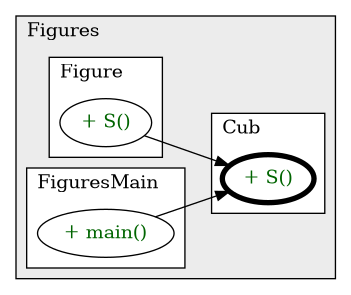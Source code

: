 @startuml

/' diagram meta data start
config=CallConfiguration;
{
  "rootMethod": "Figures.Cub#S()",
  "projectClassification": {
    "searchMode": "OpenProject", // OpenProject, AllProjects
    "includedProjects": "",
    "pathEndKeywords": "*.impl",
    "isClientPath": "",
    "isClientName": "",
    "isTestPath": "",
    "isTestName": "",
    "isMappingPath": "",
    "isMappingName": "",
    "isDataAccessPath": "",
    "isDataAccessName": "",
    "isDataStructurePath": "",
    "isDataStructureName": "",
    "isInterfaceStructuresPath": "",
    "isInterfaceStructuresName": "",
    "isEntryPointPath": "",
    "isEntryPointName": "",
    "treatFinalFieldsAsMandatory": false
  },
  "graphRestriction": {
    "classPackageExcludeFilter": "",
    "classPackageIncludeFilter": "",
    "classNameExcludeFilter": "",
    "classNameIncludeFilter": "",
    "methodNameExcludeFilter": "",
    "methodNameIncludeFilter": "",
    "removeByInheritance": "", // inheritance/annotation based filtering is done in a second step
    "removeByAnnotation": "",
    "removeByClassPackage": "", // cleanup the graph after inheritance/annotation based filtering is done
    "removeByClassName": "",
    "cutMappings": false,
    "cutEnum": true,
    "cutTests": true,
    "cutClient": true,
    "cutDataAccess": true,
    "cutInterfaceStructures": true,
    "cutDataStructures": true,
    "cutGetterAndSetter": true,
    "cutConstructors": true
  },
  "graphTraversal": {
    "forwardDepth": 3,
    "backwardDepth": 3,
    "classPackageExcludeFilter": "",
    "classPackageIncludeFilter": "",
    "classNameExcludeFilter": "",
    "classNameIncludeFilter": "",
    "methodNameExcludeFilter": "",
    "methodNameIncludeFilter": "",
    "hideMappings": false,
    "hideDataStructures": false,
    "hidePrivateMethods": true,
    "hideInterfaceCalls": true, // indirection: implementation -> interface (is hidden) -> implementation
    "onlyShowApplicationEntryPoints": false, // root node is included
    "useMethodCallsForStructureDiagram": "ForwardOnly" // ForwardOnly, BothDirections, No
  },
  "details": {
    "aggregation": "GroupByClass", // ByClass, GroupByClass, None
    "showMethodParametersTypes": false,
    "showMethodParametersNames": false,
    "showMethodReturnType": false,
    "showPackageLevels": 2,
    "showCallOrder": false,
    "edgeMode": "MethodsOnly", // TypesOnly, MethodsOnly, TypesAndMethods, MethodsAndDirectTypeUsage
    "showDetailedClassStructure": false
  },
  "rootClass": "Figures.Cub",
  "extensionCallbackMethod": "" // qualified.class.name#methodName - signature: public static String method(String)
}
diagram meta data end '/



digraph g {
    rankdir="LR"
    splines=polyline
    

'nodes 
subgraph cluster_805530095 { 
   	label=Figures
	labeljust=l
	fillcolor="#ececec"
	style=filled
   
   subgraph cluster_1264897425 { 
   	label=Cub
	labeljust=l
	fillcolor=white
	style=filled
   
   Cub805530095XXXS0[
	label="+ S()"
	style=filled
	fillcolor=white
	tooltip="Cub

null"
	penwidth=4
	fontcolor=darkgreen
];
} 

subgraph cluster_1408796701 { 
   	label=Figure
	labeljust=l
	fillcolor=white
	style=filled
   
   Figure805530095XXXS0[
	label="+ S()"
	style=filled
	fillcolor=white
	tooltip="Figure

null"
	fontcolor=darkgreen
];
} 

subgraph cluster_1524631241 { 
   	label=FiguresMain
	labeljust=l
	fillcolor=white
	style=filled
   
   FiguresMain805530095XXXmain1859653459[
	label="+ main()"
	style=filled
	fillcolor=white
	tooltip="FiguresMain

null"
	fontcolor=darkgreen
];
} 
} 

'edges    
Figure805530095XXXS0 -> Cub805530095XXXS0;
FiguresMain805530095XXXmain1859653459 -> Cub805530095XXXS0;
    
}
@enduml
